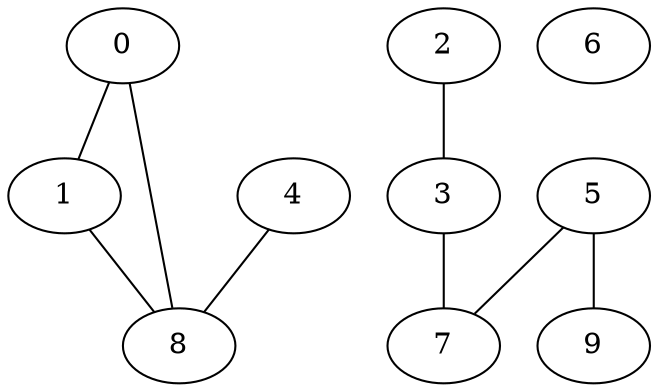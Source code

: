 graph eight {
      0 -- 1 ;
      0 -- 8 ;
      1 -- 8 ;
      2 -- 3 ;
      3 -- 7 ;
      4 -- 8 ;
      5 -- 7 ;
      5 -- 9 ;
      6 ;
      7 ;
      8 ;
      9 
}